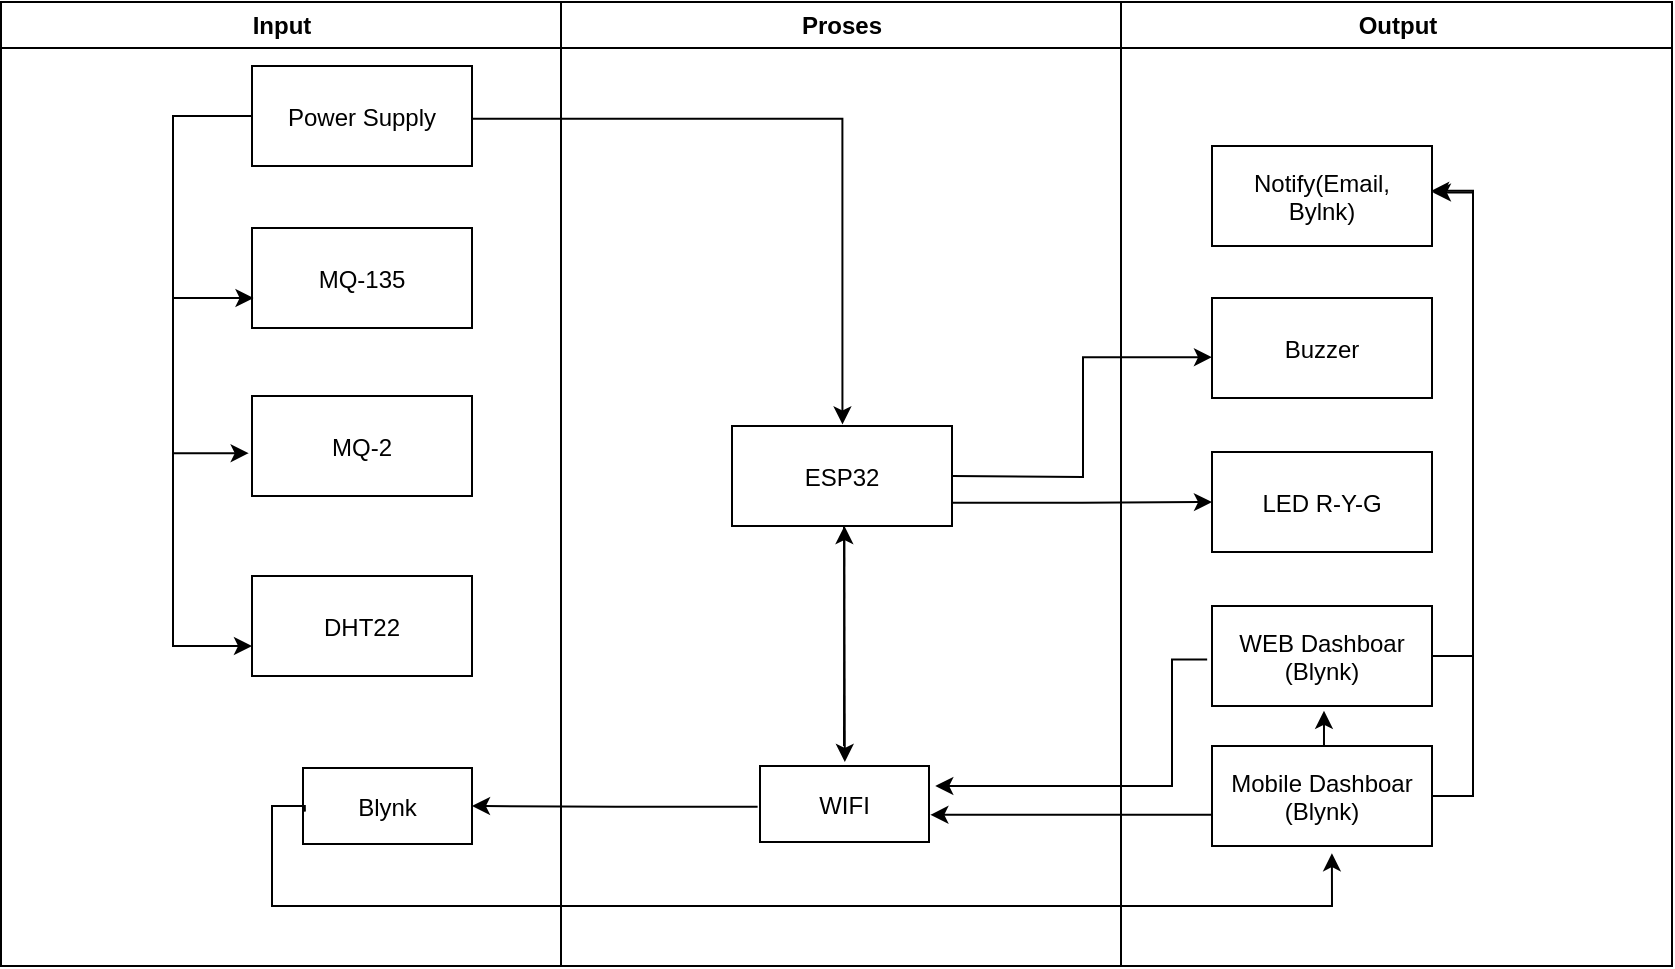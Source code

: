 <mxfile version="20.8.16" type="device"><diagram name="Page-1" id="e7e014a7-5840-1c2e-5031-d8a46d1fe8dd"><mxGraphModel dx="1036" dy="606" grid="1" gridSize="10" guides="1" tooltips="1" connect="1" arrows="1" fold="1" page="1" pageScale="1" pageWidth="1169" pageHeight="826" background="none" math="0" shadow="0"><root><mxCell id="0"/><mxCell id="1" parent="0"/><mxCell id="2" value="Input" style="swimlane;whiteSpace=wrap" parent="1" vertex="1"><mxGeometry x="164.5" y="128" width="280" height="482" as="geometry"/></mxCell><mxCell id="7" value="MQ-135" style="" parent="2" vertex="1"><mxGeometry x="125.5" y="113" width="110" height="50" as="geometry"/></mxCell><mxCell id="8" value="MQ-2" style="" parent="2" vertex="1"><mxGeometry x="125.5" y="197" width="110" height="50" as="geometry"/></mxCell><mxCell id="10" value="DHT22" style="" parent="2" vertex="1"><mxGeometry x="125.5" y="287" width="110" height="50" as="geometry"/></mxCell><mxCell id="fvAeQSL598vL-GRUNHVL-41" value="Blynk" style="" parent="2" vertex="1"><mxGeometry x="151" y="383" width="84.5" height="38" as="geometry"/></mxCell><mxCell id="fvAeQSL598vL-GRUNHVL-54" style="edgeStyle=orthogonalEdgeStyle;rounded=0;orthogonalLoop=1;jettySize=auto;html=1;entryX=0;entryY=0.7;entryDx=0;entryDy=0;entryPerimeter=0;" parent="2" source="fvAeQSL598vL-GRUNHVL-45" target="10" edge="1"><mxGeometry relative="1" as="geometry"><Array as="points"><mxPoint x="86" y="57"/><mxPoint x="86" y="322"/></Array></mxGeometry></mxCell><mxCell id="fvAeQSL598vL-GRUNHVL-55" style="edgeStyle=orthogonalEdgeStyle;rounded=0;orthogonalLoop=1;jettySize=auto;html=1;entryX=0.007;entryY=0.7;entryDx=0;entryDy=0;entryPerimeter=0;" parent="2" source="fvAeQSL598vL-GRUNHVL-45" target="7" edge="1"><mxGeometry relative="1" as="geometry"><Array as="points"><mxPoint x="86" y="57"/><mxPoint x="86" y="148"/></Array></mxGeometry></mxCell><mxCell id="fvAeQSL598vL-GRUNHVL-56" style="edgeStyle=orthogonalEdgeStyle;rounded=0;orthogonalLoop=1;jettySize=auto;html=1;entryX=-0.015;entryY=0.572;entryDx=0;entryDy=0;entryPerimeter=0;" parent="2" source="fvAeQSL598vL-GRUNHVL-45" target="8" edge="1"><mxGeometry relative="1" as="geometry"><Array as="points"><mxPoint x="86" y="57"/><mxPoint x="86" y="226"/></Array></mxGeometry></mxCell><mxCell id="fvAeQSL598vL-GRUNHVL-45" value="Power Supply" style="" parent="2" vertex="1"><mxGeometry x="125.5" y="32" width="110" height="50" as="geometry"/></mxCell><mxCell id="3" value="Proses" style="swimlane;whiteSpace=wrap" parent="1" vertex="1"><mxGeometry x="444.5" y="128" width="280" height="482" as="geometry"/></mxCell><mxCell id="fvAeQSL598vL-GRUNHVL-58" style="rounded=0;orthogonalLoop=1;jettySize=auto;html=1;entryX=0.502;entryY=-0.053;entryDx=0;entryDy=0;entryPerimeter=0;exitX=0.509;exitY=0.992;exitDx=0;exitDy=0;exitPerimeter=0;" parent="3" source="16" target="18" edge="1"><mxGeometry relative="1" as="geometry"/></mxCell><mxCell id="16" value="ESP32" style="" parent="3" vertex="1"><mxGeometry x="85.5" y="212" width="110" height="50" as="geometry"/></mxCell><mxCell id="18" value="WIFI" style="" parent="3" vertex="1"><mxGeometry x="99.5" y="382" width="84.5" height="38" as="geometry"/></mxCell><mxCell id="4" value="Output" style="swimlane;whiteSpace=wrap" parent="1" vertex="1"><mxGeometry x="724.5" y="128" width="275.5" height="482" as="geometry"/></mxCell><mxCell id="33" value="LED R-Y-G" style="" parent="4" vertex="1"><mxGeometry x="45.5" y="225" width="110" height="50" as="geometry"/></mxCell><mxCell id="fvAeQSL598vL-GRUNHVL-69" style="edgeStyle=orthogonalEdgeStyle;rounded=0;orthogonalLoop=1;jettySize=auto;html=1;entryX=0.509;entryY=1.048;entryDx=0;entryDy=0;entryPerimeter=0;" parent="4" target="fvAeQSL598vL-GRUNHVL-43" edge="1"><mxGeometry relative="1" as="geometry"><mxPoint x="105.5" y="392" as="sourcePoint"/></mxGeometry></mxCell><mxCell id="fvAeQSL598vL-GRUNHVL-75" style="edgeStyle=orthogonalEdgeStyle;rounded=0;orthogonalLoop=1;jettySize=auto;html=1;entryX=0.996;entryY=0.448;entryDx=0;entryDy=0;entryPerimeter=0;" parent="4" source="fvAeQSL598vL-GRUNHVL-42" target="fvAeQSL598vL-GRUNHVL-44" edge="1"><mxGeometry relative="1" as="geometry"><Array as="points"><mxPoint x="176" y="397"/><mxPoint x="176" y="94"/></Array></mxGeometry></mxCell><mxCell id="fvAeQSL598vL-GRUNHVL-42" value="Mobile Dashboar&#10;(Blynk)" style="" parent="4" vertex="1"><mxGeometry x="45.5" y="372" width="110" height="50" as="geometry"/></mxCell><mxCell id="fvAeQSL598vL-GRUNHVL-74" style="edgeStyle=orthogonalEdgeStyle;rounded=0;orthogonalLoop=1;jettySize=auto;html=1;entryX=1.004;entryY=0.464;entryDx=0;entryDy=0;entryPerimeter=0;" parent="4" source="fvAeQSL598vL-GRUNHVL-43" target="fvAeQSL598vL-GRUNHVL-44" edge="1"><mxGeometry relative="1" as="geometry"><Array as="points"><mxPoint x="176" y="327"/><mxPoint x="176" y="95"/></Array></mxGeometry></mxCell><mxCell id="fvAeQSL598vL-GRUNHVL-43" value="WEB Dashboar&#10;(Blynk)" style="" parent="4" vertex="1"><mxGeometry x="45.5" y="302" width="110" height="50" as="geometry"/></mxCell><mxCell id="fvAeQSL598vL-GRUNHVL-44" value="Notify(Email, &#10;Bylnk)" style="" parent="4" vertex="1"><mxGeometry x="45.5" y="72" width="110" height="50" as="geometry"/></mxCell><mxCell id="fvAeQSL598vL-GRUNHVL-71" value="Buzzer" style="" parent="4" vertex="1"><mxGeometry x="45.5" y="148" width="110" height="50" as="geometry"/></mxCell><mxCell id="fvAeQSL598vL-GRUNHVL-53" style="edgeStyle=orthogonalEdgeStyle;rounded=0;orthogonalLoop=1;jettySize=auto;html=1;entryX=0.502;entryY=-0.016;entryDx=0;entryDy=0;entryPerimeter=0;exitX=0.996;exitY=0.528;exitDx=0;exitDy=0;exitPerimeter=0;" parent="1" source="fvAeQSL598vL-GRUNHVL-45" target="16" edge="1"><mxGeometry relative="1" as="geometry"/></mxCell><mxCell id="fvAeQSL598vL-GRUNHVL-59" style="edgeStyle=orthogonalEdgeStyle;rounded=0;orthogonalLoop=1;jettySize=auto;html=1;entryX=1;entryY=0.5;entryDx=0;entryDy=0;entryPerimeter=0;exitX=-0.014;exitY=0.537;exitDx=0;exitDy=0;exitPerimeter=0;" parent="1" source="18" target="fvAeQSL598vL-GRUNHVL-41" edge="1"><mxGeometry relative="1" as="geometry"/></mxCell><mxCell id="fvAeQSL598vL-GRUNHVL-61" style="edgeStyle=none;rounded=0;orthogonalLoop=1;jettySize=auto;html=1;entryX=0.511;entryY=1;entryDx=0;entryDy=0;entryPerimeter=0;" parent="1" target="16" edge="1"><mxGeometry relative="1" as="geometry"><mxPoint x="586.25" y="400" as="targetPoint"/><mxPoint x="586" y="500" as="sourcePoint"/></mxGeometry></mxCell><mxCell id="fvAeQSL598vL-GRUNHVL-62" style="edgeStyle=orthogonalEdgeStyle;rounded=0;orthogonalLoop=1;jettySize=auto;html=1;entryX=1.037;entryY=0.263;entryDx=0;entryDy=0;entryPerimeter=0;exitX=-0.022;exitY=0.536;exitDx=0;exitDy=0;exitPerimeter=0;" parent="1" source="fvAeQSL598vL-GRUNHVL-43" target="18" edge="1"><mxGeometry relative="1" as="geometry"><Array as="points"><mxPoint x="750" y="457"/><mxPoint x="750" y="520"/></Array></mxGeometry></mxCell><mxCell id="fvAeQSL598vL-GRUNHVL-63" style="edgeStyle=orthogonalEdgeStyle;rounded=0;orthogonalLoop=1;jettySize=auto;html=1;entryX=1.008;entryY=0.642;entryDx=0;entryDy=0;entryPerimeter=0;exitX=0;exitY=0.688;exitDx=0;exitDy=0;exitPerimeter=0;" parent="1" source="fvAeQSL598vL-GRUNHVL-42" target="18" edge="1"><mxGeometry relative="1" as="geometry"><mxPoint x="760" y="534" as="sourcePoint"/></mxGeometry></mxCell><mxCell id="fvAeQSL598vL-GRUNHVL-65" style="edgeStyle=orthogonalEdgeStyle;rounded=0;orthogonalLoop=1;jettySize=auto;html=1;entryX=0.545;entryY=1.072;entryDx=0;entryDy=0;entryPerimeter=0;exitX=0.011;exitY=0.574;exitDx=0;exitDy=0;exitPerimeter=0;" parent="1" source="fvAeQSL598vL-GRUNHVL-41" target="fvAeQSL598vL-GRUNHVL-42" edge="1"><mxGeometry relative="1" as="geometry"><mxPoint x="310" y="530" as="sourcePoint"/><Array as="points"><mxPoint x="316" y="530"/><mxPoint x="300" y="530"/><mxPoint x="300" y="580"/><mxPoint x="830" y="580"/></Array></mxGeometry></mxCell><mxCell id="fvAeQSL598vL-GRUNHVL-70" style="edgeStyle=orthogonalEdgeStyle;rounded=0;orthogonalLoop=1;jettySize=auto;html=1;entryX=0;entryY=0.5;entryDx=0;entryDy=0;entryPerimeter=0;exitX=1.004;exitY=0.768;exitDx=0;exitDy=0;exitPerimeter=0;" parent="1" source="16" target="33" edge="1"><mxGeometry relative="1" as="geometry"/></mxCell><mxCell id="fvAeQSL598vL-GRUNHVL-72" style="edgeStyle=orthogonalEdgeStyle;rounded=0;orthogonalLoop=1;jettySize=auto;html=1;entryX=0;entryY=0.592;entryDx=0;entryDy=0;entryPerimeter=0;" parent="1" target="fvAeQSL598vL-GRUNHVL-71" edge="1"><mxGeometry relative="1" as="geometry"><mxPoint x="640" y="365" as="sourcePoint"/></mxGeometry></mxCell></root></mxGraphModel></diagram></mxfile>